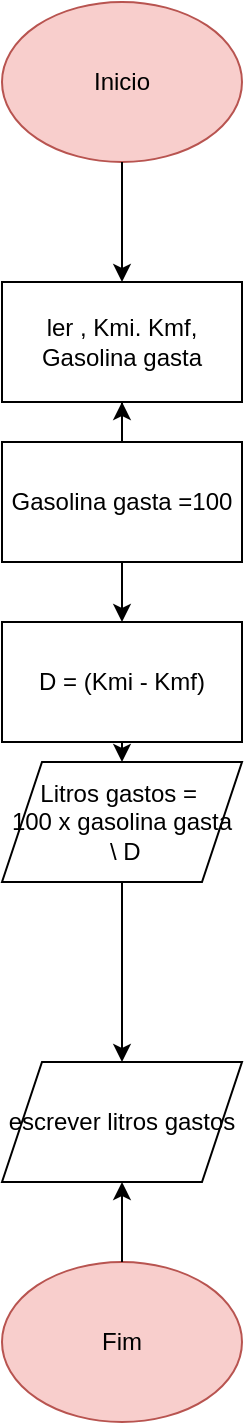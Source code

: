 <mxfile version="28.2.3">
  <diagram name="Página-1" id="5psARQ8sXKjtJTM6Yz9w">
    <mxGraphModel dx="1418" dy="786" grid="1" gridSize="10" guides="1" tooltips="1" connect="1" arrows="1" fold="1" page="1" pageScale="1" pageWidth="827" pageHeight="1169" math="0" shadow="0">
      <root>
        <mxCell id="0" />
        <mxCell id="1" parent="0" />
        <mxCell id="mOS7eoNON6mSWtXikIi1-11" value="Inicio" style="ellipse;whiteSpace=wrap;html=1;fillColor=#f8cecc;strokeColor=#b85450;" vertex="1" parent="1">
          <mxGeometry x="370" y="40" width="120" height="80" as="geometry" />
        </mxCell>
        <mxCell id="mOS7eoNON6mSWtXikIi1-13" value="" style="endArrow=classic;html=1;rounded=0;" edge="1" parent="1" source="mOS7eoNON6mSWtXikIi1-11" target="mOS7eoNON6mSWtXikIi1-14">
          <mxGeometry width="50" height="50" relative="1" as="geometry">
            <mxPoint x="490" y="130" as="sourcePoint" />
            <mxPoint x="430" y="170" as="targetPoint" />
          </mxGeometry>
        </mxCell>
        <mxCell id="mOS7eoNON6mSWtXikIi1-14" value="ler , Kmi. Kmf, Gasolina gasta" style="shape=parallelogram;perimeter=parallelogramPerimeter;whiteSpace=wrap;html=1;fixedSize=1;size=-4;" vertex="1" parent="1">
          <mxGeometry x="370" y="180" width="120" height="60" as="geometry" />
        </mxCell>
        <mxCell id="mOS7eoNON6mSWtXikIi1-17" value="Fim" style="ellipse;whiteSpace=wrap;html=1;fillColor=#f8cecc;strokeColor=#b85450;" vertex="1" parent="1">
          <mxGeometry x="370" y="670" width="120" height="80" as="geometry" />
        </mxCell>
        <mxCell id="mOS7eoNON6mSWtXikIi1-19" value="" style="edgeStyle=orthogonalEdgeStyle;rounded=0;orthogonalLoop=1;jettySize=auto;html=1;" edge="1" parent="1" source="mOS7eoNON6mSWtXikIi1-26" target="mOS7eoNON6mSWtXikIi1-32">
          <mxGeometry relative="1" as="geometry">
            <mxPoint x="430" y="560" as="sourcePoint" />
            <mxPoint x="430" y="560" as="targetPoint" />
          </mxGeometry>
        </mxCell>
        <mxCell id="mOS7eoNON6mSWtXikIi1-21" value="" style="endArrow=classic;html=1;rounded=0;" edge="1" parent="1" source="mOS7eoNON6mSWtXikIi1-24" target="mOS7eoNON6mSWtXikIi1-26">
          <mxGeometry width="50" height="50" relative="1" as="geometry">
            <mxPoint x="430" y="470" as="sourcePoint" />
            <mxPoint x="430" y="500" as="targetPoint" />
          </mxGeometry>
        </mxCell>
        <mxCell id="mOS7eoNON6mSWtXikIi1-22" value="" style="endArrow=classic;html=1;rounded=0;" edge="1" parent="1" source="mOS7eoNON6mSWtXikIi1-14" target="mOS7eoNON6mSWtXikIi1-24">
          <mxGeometry width="50" height="50" relative="1" as="geometry">
            <mxPoint x="430" y="370" as="sourcePoint" />
            <mxPoint x="430" y="320" as="targetPoint" />
          </mxGeometry>
        </mxCell>
        <mxCell id="mOS7eoNON6mSWtXikIi1-24" value="D = (Kmi - Kmf)" style="rounded=0;whiteSpace=wrap;html=1;" vertex="1" parent="1">
          <mxGeometry x="370" y="350" width="120" height="60" as="geometry" />
        </mxCell>
        <mxCell id="mOS7eoNON6mSWtXikIi1-26" value="Litros gastos =&amp;nbsp;&lt;div&gt;100 x gasolina gasta&lt;/div&gt;&lt;div&gt;&amp;nbsp;\ D&lt;/div&gt;" style="shape=parallelogram;perimeter=parallelogramPerimeter;whiteSpace=wrap;html=1;fixedSize=1;" vertex="1" parent="1">
          <mxGeometry x="370" y="420" width="120" height="60" as="geometry" />
        </mxCell>
        <mxCell id="mOS7eoNON6mSWtXikIi1-28" value="" style="endArrow=classic;html=1;rounded=0;exitX=0.5;exitY=0;exitDx=0;exitDy=0;" edge="1" parent="1" source="mOS7eoNON6mSWtXikIi1-17" target="mOS7eoNON6mSWtXikIi1-32">
          <mxGeometry width="50" height="50" relative="1" as="geometry">
            <mxPoint x="602.941" y="570" as="sourcePoint" />
            <mxPoint x="440" y="680" as="targetPoint" />
          </mxGeometry>
        </mxCell>
        <mxCell id="mOS7eoNON6mSWtXikIi1-30" value="" style="edgeStyle=orthogonalEdgeStyle;rounded=0;orthogonalLoop=1;jettySize=auto;html=1;" edge="1" parent="1" source="mOS7eoNON6mSWtXikIi1-29" target="mOS7eoNON6mSWtXikIi1-14">
          <mxGeometry relative="1" as="geometry" />
        </mxCell>
        <mxCell id="mOS7eoNON6mSWtXikIi1-29" value="Gasolina gasta =100" style="rounded=0;whiteSpace=wrap;html=1;" vertex="1" parent="1">
          <mxGeometry x="370" y="260" width="120" height="60" as="geometry" />
        </mxCell>
        <mxCell id="mOS7eoNON6mSWtXikIi1-32" value="escrever litros gastos" style="shape=parallelogram;perimeter=parallelogramPerimeter;whiteSpace=wrap;html=1;fixedSize=1;" vertex="1" parent="1">
          <mxGeometry x="370" y="570" width="120" height="60" as="geometry" />
        </mxCell>
      </root>
    </mxGraphModel>
  </diagram>
</mxfile>
